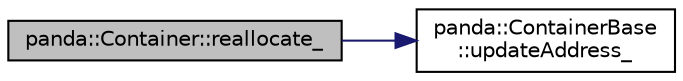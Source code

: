 digraph "panda::Container::reallocate_"
{
 // INTERACTIVE_SVG=YES
  edge [fontname="Helvetica",fontsize="10",labelfontname="Helvetica",labelfontsize="10"];
  node [fontname="Helvetica",fontsize="10",shape=record];
  rankdir="LR";
  Node1 [label="panda::Container::reallocate_",height=0.2,width=0.4,color="black", fillcolor="grey75", style="filled" fontcolor="black"];
  Node1 -> Node2 [color="midnightblue",fontsize="10",style="solid"];
  Node2 [label="panda::ContainerBase\l::updateAddress_",height=0.2,width=0.4,color="black", fillcolor="white", style="filled",URL="$classpanda_1_1ContainerBase.html#ab6d7a5fe6fff90ef825c96d34073ffa9"];
}
